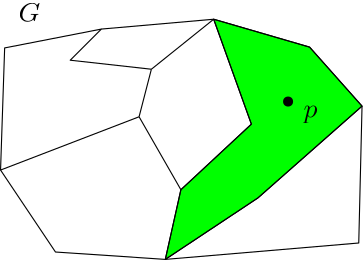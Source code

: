 <?xml version="1.0"?>
<!DOCTYPE ipe SYSTEM "ipe.dtd">
<ipe version="70000" creator="ipe6upgrade">
<info created="D:20061201095419" modified="D:20061201100520"/>
<ipestyle name="ipe6">
<color name="red" value="1 0 0"/>
<color name="green" value="0 1 0"/>
<color name="blue" value="0 0 1"/>
<color name="yellow" value="1 1 0"/>
<color name="gray1" value="0.125"/>
<color name="gray2" value="0.25"/>
<color name="gray3" value="0.375"/>
<color name="gray4" value="0.5"/>
<color name="gray5" value="0.625"/>
<color name="gray6" value="0.75"/>
<color name="gray7" value="0.875"/>
<dashstyle name="dashed" value="[4] 0"/>
<dashstyle name="dotted" value="[1 3] 0"/>
<dashstyle name="dash dotted" value="[4 2 1 2] 0"/>
<dashstyle name="dash dot dotted" value="[4 2 1 2 1 2] 0"/>
<pen name="heavier" value="0.8"/>
<pen name="fat" value="1.2"/>
<pen name="ultrafat" value="2"/>
<textsize name="large" value="\large"/>
<textsize name="Large" value="\Large"/>
<textsize name="LARGE" value="\LARGE"/>
<textsize name="huge" value="\huge"/>
<textsize name="Huge" value="\Huge"/>
<textsize name="small" value="\small"/>
<textsize name="footnote" value="\footnotesize"/>
<textsize name="tiny" value="\tiny"/>
<symbolsize name="small" value="2"/>
<symbolsize name="tiny" value="1.1"/>
<symbolsize name="large" value="5"/>
<arrowsize name="small" value="5"/>
<arrowsize name="tiny" value="3"/>
<arrowsize name="large" value="10"/>
<symbol name="mark/circle(sx)" transformations="translations">
<path fill="sym-stroke">
0.6 0 0 0.6 0 0 e 0.4 0 0 0.4 0 0 e
</path></symbol>
<symbol name="mark/disk(sx)" transformations="translations">
<path fill="sym-stroke">
0.6 0 0 0.6 0 0 e
</path></symbol>
<symbol name="mark/fdisk(sfx)" transformations="translations">
<group><path fill="sym-stroke" fillrule="eofill">
0.6 0 0 0.6 0 0 e 0.4 0 0 0.4 0 0 e
</path><path fill="sym-fill">
0.4 0 0 0.4 0 0 e
</path></group></symbol>
<symbol name="mark/box(sx)" transformations="translations">
<path fill="sym-stroke" fillrule="eofill">
-0.6 -0.6 m 0.6 -0.6 l 0.6 0.6 l -0.6 0.6 l h -0.4 -0.4 m 0.4 -0.4 l 0.4 0.4 l -0.4 0.4 l h</path></symbol>
<symbol name="mark/square(sx)" transformations="translations">
<path fill="sym-stroke">
-0.6 -0.6 m 0.6 -0.6 l 0.6 0.6 l -0.6 0.6 l h</path></symbol>
<symbol name="mark/fsquare(sfx)" transformations="translations">
<group><path fill="sym-stroke" fillrule="eofill">
-0.6 -0.6 m 0.6 -0.6 l 0.6 0.6 l -0.6 0.6 l h-0.4 -0.4 m 0.4 -0.4 l 0.4 0.4 l -0.4 0.4 l h</path><path fill="sym-fill">
-0.4 -0.4 m 0.4 -0.4 l 0.4 0.4 l -0.4 0.4 l h</path></group></symbol>
<symbol name="mark/cross(sx)" transformations="translations">
<group><path fill="sym-stroke">
-0.43 -0.57 m 0.57 0.43 l 0.43 0.57 l -0.57 -0.43 l h</path><path fill="sym-stroke">
-0.43 0.57 m 0.57 -0.43 l 0.43 -0.57 l -0.57 0.43 l h</path>
</group></symbol>
<textstyle name="center" begin="\begin{center}"
end="\end{center}"/>
<textstyle name="itemize" begin="\begin{itemize}"
end="\end{itemize}"/>
<textstyle name="item" begin="\begin{itemize}\item{}"
end="\end{itemize}"/>
</ipestyle>
<page>
<layer name="alpha"/>
<view layers="alpha" active="alpha"/>
<path layer="alpha" stroke="black" pen="normal" matrix="2 0 0 2 -242.476 -183.256" fill="green">
248.304 201.689 m
255.09 182.803 l
242.402 171 l
239.599 158.459 l
256.271 169.525 l
275.009 186.049 l
265.566 196.672 l
h
</path>
<path stroke="black" pen="normal" matrix="0.5 0 0 0.5 121.238 89.0223">
220.934 226.197 m
162.508 232.689 l
184.934 255.115 l
115.295 241.541 l
112.344 153.607 l
212.082 191.967 l
</path>
<path stroke="black" pen="normal" matrix="0.5 0 0 0.5 121.238 89.0223">
212.082 191.967 m
220.934 226.197 l
</path>
<path stroke="black" pen="normal" matrix="0.5 0 0 0.5 121.238 89.0223">
220.934 226.197 m
265.787 262.197 l
292.934 186.656 l
242.18 139.443 l
212.082 191.967 l
</path>
<path stroke="black" pen="normal" matrix="0.5 0 0 0.5 121.238 89.0223">
184.934 255.115 m
265.787 262.197 l
</path>
<path stroke="black" pen="normal" matrix="0.5 0 0 0.5 121.238 89.0223">
242.18 139.443 m
230.967 89.2787 l
151.885 94.5902 l
112.344 153.607 l
</path>
<path stroke="black" pen="normal" matrix="0.5 0 0 0.5 121.238 89.0223">
230.967 89.2787 m
297.656 133.541 l
372.607 199.639 l
334.836 242.131 l
265.787 262.197 l
</path>
<path stroke="black" pen="normal" matrix="0.5 0 0 0.5 121.238 89.0223">
230.967 89.2787 m
370.246 101.082 l
372.607 199.639 l
</path>
<text stroke="black" matrix="0.5 0 0 0.5 121.238 89.0223" pos="125.328 260.426" type="label" transformations="translations" width="7.8331" valign="bottom" size="normal">$G$</text>
<use name="mark/disk(sx)" pos="261.696 186.87" matrix="2 0 0 2 -242.476 -183.256" size="normal" stroke="black"/>
<text stroke="black" matrix="2 0 0 2 -243.867 -188.821" pos="265.174 185.826" type="label" transformations="translations" width="5.0125" valign="bottom" size="normal">$p$</text>
</page>
</ipe>
